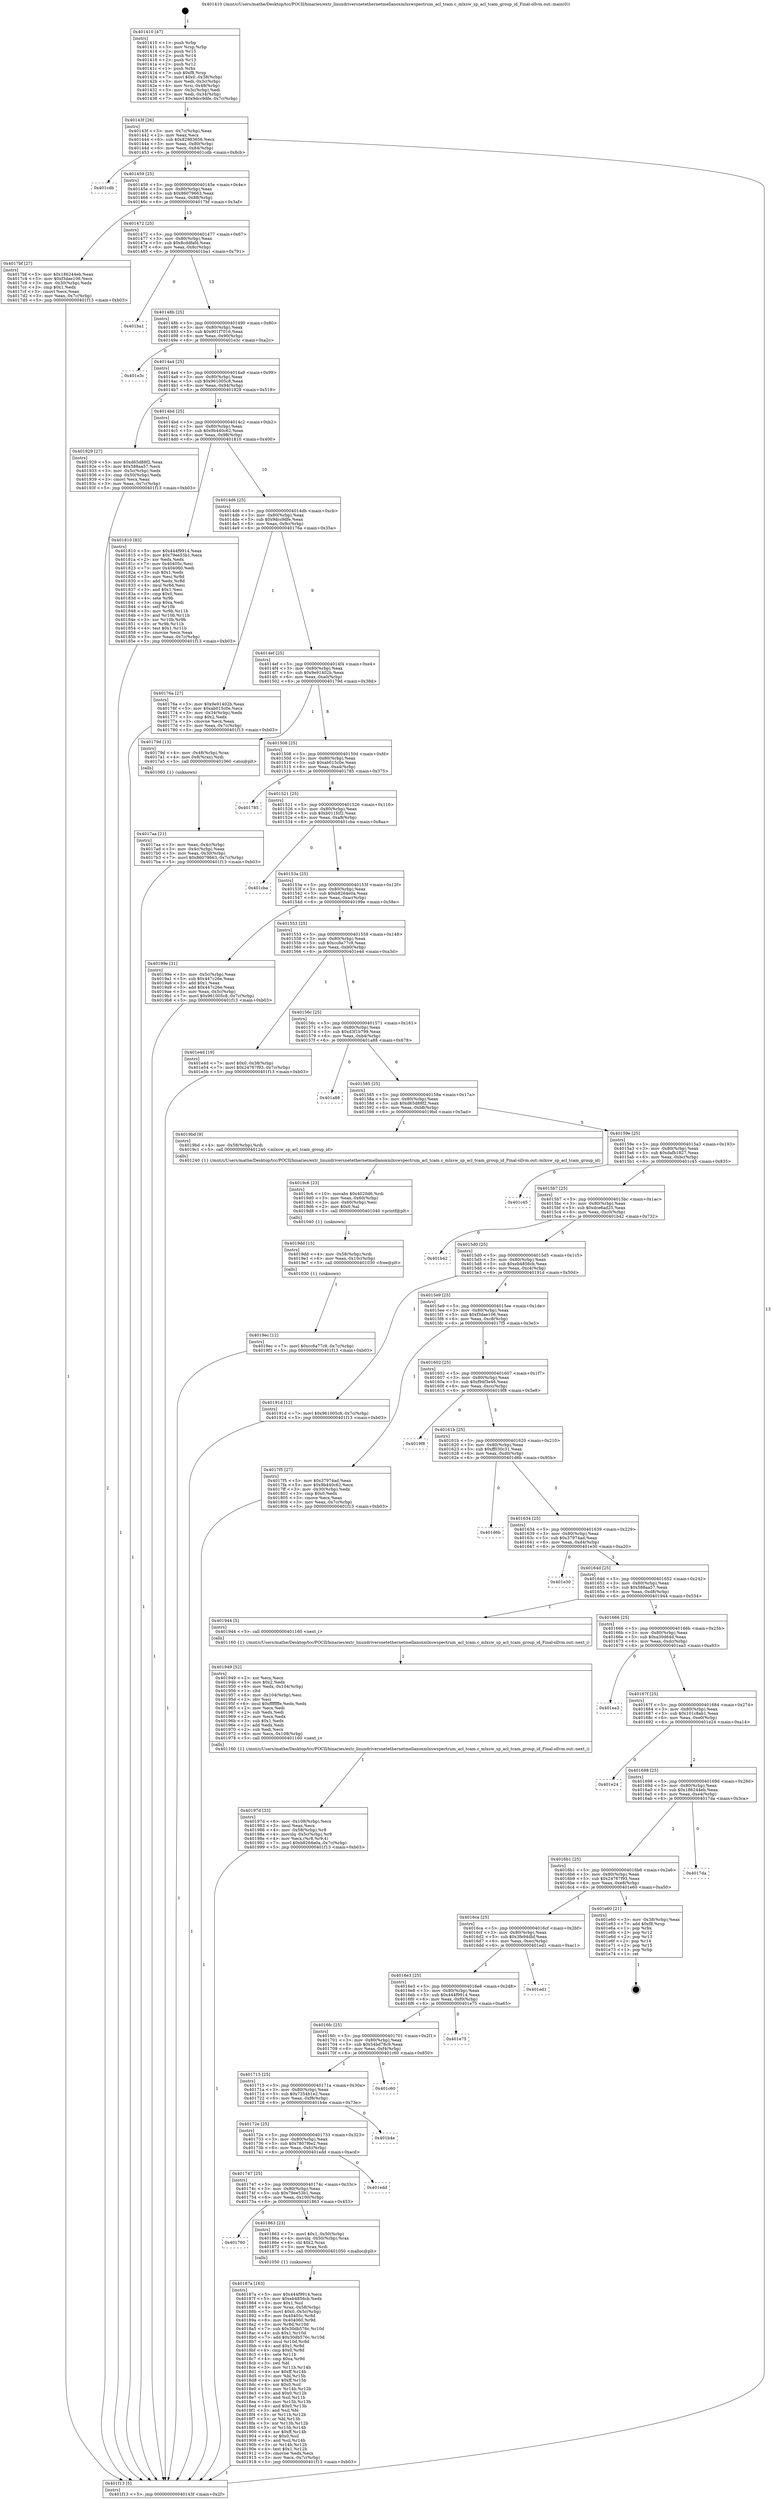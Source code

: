 digraph "0x401410" {
  label = "0x401410 (/mnt/c/Users/mathe/Desktop/tcc/POCII/binaries/extr_linuxdriversnetethernetmellanoxmlxswspectrum_acl_tcam.c_mlxsw_sp_acl_tcam_group_id_Final-ollvm.out::main(0))"
  labelloc = "t"
  node[shape=record]

  Entry [label="",width=0.3,height=0.3,shape=circle,fillcolor=black,style=filled]
  "0x40143f" [label="{
     0x40143f [26]\l
     | [instrs]\l
     &nbsp;&nbsp;0x40143f \<+3\>: mov -0x7c(%rbp),%eax\l
     &nbsp;&nbsp;0x401442 \<+2\>: mov %eax,%ecx\l
     &nbsp;&nbsp;0x401444 \<+6\>: sub $0x82983656,%ecx\l
     &nbsp;&nbsp;0x40144a \<+3\>: mov %eax,-0x80(%rbp)\l
     &nbsp;&nbsp;0x40144d \<+6\>: mov %ecx,-0x84(%rbp)\l
     &nbsp;&nbsp;0x401453 \<+6\>: je 0000000000401cdb \<main+0x8cb\>\l
  }"]
  "0x401cdb" [label="{
     0x401cdb\l
  }", style=dashed]
  "0x401459" [label="{
     0x401459 [25]\l
     | [instrs]\l
     &nbsp;&nbsp;0x401459 \<+5\>: jmp 000000000040145e \<main+0x4e\>\l
     &nbsp;&nbsp;0x40145e \<+3\>: mov -0x80(%rbp),%eax\l
     &nbsp;&nbsp;0x401461 \<+5\>: sub $0x86079663,%eax\l
     &nbsp;&nbsp;0x401466 \<+6\>: mov %eax,-0x88(%rbp)\l
     &nbsp;&nbsp;0x40146c \<+6\>: je 00000000004017bf \<main+0x3af\>\l
  }"]
  Exit [label="",width=0.3,height=0.3,shape=circle,fillcolor=black,style=filled,peripheries=2]
  "0x4017bf" [label="{
     0x4017bf [27]\l
     | [instrs]\l
     &nbsp;&nbsp;0x4017bf \<+5\>: mov $0x186244eb,%eax\l
     &nbsp;&nbsp;0x4017c4 \<+5\>: mov $0xf3dae106,%ecx\l
     &nbsp;&nbsp;0x4017c9 \<+3\>: mov -0x30(%rbp),%edx\l
     &nbsp;&nbsp;0x4017cc \<+3\>: cmp $0x1,%edx\l
     &nbsp;&nbsp;0x4017cf \<+3\>: cmovl %ecx,%eax\l
     &nbsp;&nbsp;0x4017d2 \<+3\>: mov %eax,-0x7c(%rbp)\l
     &nbsp;&nbsp;0x4017d5 \<+5\>: jmp 0000000000401f13 \<main+0xb03\>\l
  }"]
  "0x401472" [label="{
     0x401472 [25]\l
     | [instrs]\l
     &nbsp;&nbsp;0x401472 \<+5\>: jmp 0000000000401477 \<main+0x67\>\l
     &nbsp;&nbsp;0x401477 \<+3\>: mov -0x80(%rbp),%eax\l
     &nbsp;&nbsp;0x40147a \<+5\>: sub $0x8cddfafd,%eax\l
     &nbsp;&nbsp;0x40147f \<+6\>: mov %eax,-0x8c(%rbp)\l
     &nbsp;&nbsp;0x401485 \<+6\>: je 0000000000401ba1 \<main+0x791\>\l
  }"]
  "0x4019ec" [label="{
     0x4019ec [12]\l
     | [instrs]\l
     &nbsp;&nbsp;0x4019ec \<+7\>: movl $0xcc8a77c9,-0x7c(%rbp)\l
     &nbsp;&nbsp;0x4019f3 \<+5\>: jmp 0000000000401f13 \<main+0xb03\>\l
  }"]
  "0x401ba1" [label="{
     0x401ba1\l
  }", style=dashed]
  "0x40148b" [label="{
     0x40148b [25]\l
     | [instrs]\l
     &nbsp;&nbsp;0x40148b \<+5\>: jmp 0000000000401490 \<main+0x80\>\l
     &nbsp;&nbsp;0x401490 \<+3\>: mov -0x80(%rbp),%eax\l
     &nbsp;&nbsp;0x401493 \<+5\>: sub $0x901f7016,%eax\l
     &nbsp;&nbsp;0x401498 \<+6\>: mov %eax,-0x90(%rbp)\l
     &nbsp;&nbsp;0x40149e \<+6\>: je 0000000000401e3c \<main+0xa2c\>\l
  }"]
  "0x4019dd" [label="{
     0x4019dd [15]\l
     | [instrs]\l
     &nbsp;&nbsp;0x4019dd \<+4\>: mov -0x58(%rbp),%rdi\l
     &nbsp;&nbsp;0x4019e1 \<+6\>: mov %eax,-0x10c(%rbp)\l
     &nbsp;&nbsp;0x4019e7 \<+5\>: call 0000000000401030 \<free@plt\>\l
     | [calls]\l
     &nbsp;&nbsp;0x401030 \{1\} (unknown)\l
  }"]
  "0x401e3c" [label="{
     0x401e3c\l
  }", style=dashed]
  "0x4014a4" [label="{
     0x4014a4 [25]\l
     | [instrs]\l
     &nbsp;&nbsp;0x4014a4 \<+5\>: jmp 00000000004014a9 \<main+0x99\>\l
     &nbsp;&nbsp;0x4014a9 \<+3\>: mov -0x80(%rbp),%eax\l
     &nbsp;&nbsp;0x4014ac \<+5\>: sub $0x961005c8,%eax\l
     &nbsp;&nbsp;0x4014b1 \<+6\>: mov %eax,-0x94(%rbp)\l
     &nbsp;&nbsp;0x4014b7 \<+6\>: je 0000000000401929 \<main+0x519\>\l
  }"]
  "0x4019c6" [label="{
     0x4019c6 [23]\l
     | [instrs]\l
     &nbsp;&nbsp;0x4019c6 \<+10\>: movabs $0x4020d6,%rdi\l
     &nbsp;&nbsp;0x4019d0 \<+3\>: mov %eax,-0x60(%rbp)\l
     &nbsp;&nbsp;0x4019d3 \<+3\>: mov -0x60(%rbp),%esi\l
     &nbsp;&nbsp;0x4019d6 \<+2\>: mov $0x0,%al\l
     &nbsp;&nbsp;0x4019d8 \<+5\>: call 0000000000401040 \<printf@plt\>\l
     | [calls]\l
     &nbsp;&nbsp;0x401040 \{1\} (unknown)\l
  }"]
  "0x401929" [label="{
     0x401929 [27]\l
     | [instrs]\l
     &nbsp;&nbsp;0x401929 \<+5\>: mov $0xd65d88f2,%eax\l
     &nbsp;&nbsp;0x40192e \<+5\>: mov $0x588aa57,%ecx\l
     &nbsp;&nbsp;0x401933 \<+3\>: mov -0x5c(%rbp),%edx\l
     &nbsp;&nbsp;0x401936 \<+3\>: cmp -0x50(%rbp),%edx\l
     &nbsp;&nbsp;0x401939 \<+3\>: cmovl %ecx,%eax\l
     &nbsp;&nbsp;0x40193c \<+3\>: mov %eax,-0x7c(%rbp)\l
     &nbsp;&nbsp;0x40193f \<+5\>: jmp 0000000000401f13 \<main+0xb03\>\l
  }"]
  "0x4014bd" [label="{
     0x4014bd [25]\l
     | [instrs]\l
     &nbsp;&nbsp;0x4014bd \<+5\>: jmp 00000000004014c2 \<main+0xb2\>\l
     &nbsp;&nbsp;0x4014c2 \<+3\>: mov -0x80(%rbp),%eax\l
     &nbsp;&nbsp;0x4014c5 \<+5\>: sub $0x9b440c62,%eax\l
     &nbsp;&nbsp;0x4014ca \<+6\>: mov %eax,-0x98(%rbp)\l
     &nbsp;&nbsp;0x4014d0 \<+6\>: je 0000000000401810 \<main+0x400\>\l
  }"]
  "0x40197d" [label="{
     0x40197d [33]\l
     | [instrs]\l
     &nbsp;&nbsp;0x40197d \<+6\>: mov -0x108(%rbp),%ecx\l
     &nbsp;&nbsp;0x401983 \<+3\>: imul %eax,%ecx\l
     &nbsp;&nbsp;0x401986 \<+4\>: mov -0x58(%rbp),%r8\l
     &nbsp;&nbsp;0x40198a \<+4\>: movslq -0x5c(%rbp),%r9\l
     &nbsp;&nbsp;0x40198e \<+4\>: mov %ecx,(%r8,%r9,4)\l
     &nbsp;&nbsp;0x401992 \<+7\>: movl $0xb8264e0a,-0x7c(%rbp)\l
     &nbsp;&nbsp;0x401999 \<+5\>: jmp 0000000000401f13 \<main+0xb03\>\l
  }"]
  "0x401810" [label="{
     0x401810 [83]\l
     | [instrs]\l
     &nbsp;&nbsp;0x401810 \<+5\>: mov $0x444f9914,%eax\l
     &nbsp;&nbsp;0x401815 \<+5\>: mov $0x79ee53b1,%ecx\l
     &nbsp;&nbsp;0x40181a \<+2\>: xor %edx,%edx\l
     &nbsp;&nbsp;0x40181c \<+7\>: mov 0x40405c,%esi\l
     &nbsp;&nbsp;0x401823 \<+7\>: mov 0x404060,%edi\l
     &nbsp;&nbsp;0x40182a \<+3\>: sub $0x1,%edx\l
     &nbsp;&nbsp;0x40182d \<+3\>: mov %esi,%r8d\l
     &nbsp;&nbsp;0x401830 \<+3\>: add %edx,%r8d\l
     &nbsp;&nbsp;0x401833 \<+4\>: imul %r8d,%esi\l
     &nbsp;&nbsp;0x401837 \<+3\>: and $0x1,%esi\l
     &nbsp;&nbsp;0x40183a \<+3\>: cmp $0x0,%esi\l
     &nbsp;&nbsp;0x40183d \<+4\>: sete %r9b\l
     &nbsp;&nbsp;0x401841 \<+3\>: cmp $0xa,%edi\l
     &nbsp;&nbsp;0x401844 \<+4\>: setl %r10b\l
     &nbsp;&nbsp;0x401848 \<+3\>: mov %r9b,%r11b\l
     &nbsp;&nbsp;0x40184b \<+3\>: and %r10b,%r11b\l
     &nbsp;&nbsp;0x40184e \<+3\>: xor %r10b,%r9b\l
     &nbsp;&nbsp;0x401851 \<+3\>: or %r9b,%r11b\l
     &nbsp;&nbsp;0x401854 \<+4\>: test $0x1,%r11b\l
     &nbsp;&nbsp;0x401858 \<+3\>: cmovne %ecx,%eax\l
     &nbsp;&nbsp;0x40185b \<+3\>: mov %eax,-0x7c(%rbp)\l
     &nbsp;&nbsp;0x40185e \<+5\>: jmp 0000000000401f13 \<main+0xb03\>\l
  }"]
  "0x4014d6" [label="{
     0x4014d6 [25]\l
     | [instrs]\l
     &nbsp;&nbsp;0x4014d6 \<+5\>: jmp 00000000004014db \<main+0xcb\>\l
     &nbsp;&nbsp;0x4014db \<+3\>: mov -0x80(%rbp),%eax\l
     &nbsp;&nbsp;0x4014de \<+5\>: sub $0x9dcc9dfe,%eax\l
     &nbsp;&nbsp;0x4014e3 \<+6\>: mov %eax,-0x9c(%rbp)\l
     &nbsp;&nbsp;0x4014e9 \<+6\>: je 000000000040176a \<main+0x35a\>\l
  }"]
  "0x401949" [label="{
     0x401949 [52]\l
     | [instrs]\l
     &nbsp;&nbsp;0x401949 \<+2\>: xor %ecx,%ecx\l
     &nbsp;&nbsp;0x40194b \<+5\>: mov $0x2,%edx\l
     &nbsp;&nbsp;0x401950 \<+6\>: mov %edx,-0x104(%rbp)\l
     &nbsp;&nbsp;0x401956 \<+1\>: cltd\l
     &nbsp;&nbsp;0x401957 \<+6\>: mov -0x104(%rbp),%esi\l
     &nbsp;&nbsp;0x40195d \<+2\>: idiv %esi\l
     &nbsp;&nbsp;0x40195f \<+6\>: imul $0xfffffffe,%edx,%edx\l
     &nbsp;&nbsp;0x401965 \<+2\>: mov %ecx,%edi\l
     &nbsp;&nbsp;0x401967 \<+2\>: sub %edx,%edi\l
     &nbsp;&nbsp;0x401969 \<+2\>: mov %ecx,%edx\l
     &nbsp;&nbsp;0x40196b \<+3\>: sub $0x1,%edx\l
     &nbsp;&nbsp;0x40196e \<+2\>: add %edx,%edi\l
     &nbsp;&nbsp;0x401970 \<+2\>: sub %edi,%ecx\l
     &nbsp;&nbsp;0x401972 \<+6\>: mov %ecx,-0x108(%rbp)\l
     &nbsp;&nbsp;0x401978 \<+5\>: call 0000000000401160 \<next_i\>\l
     | [calls]\l
     &nbsp;&nbsp;0x401160 \{1\} (/mnt/c/Users/mathe/Desktop/tcc/POCII/binaries/extr_linuxdriversnetethernetmellanoxmlxswspectrum_acl_tcam.c_mlxsw_sp_acl_tcam_group_id_Final-ollvm.out::next_i)\l
  }"]
  "0x40176a" [label="{
     0x40176a [27]\l
     | [instrs]\l
     &nbsp;&nbsp;0x40176a \<+5\>: mov $0x9e91402b,%eax\l
     &nbsp;&nbsp;0x40176f \<+5\>: mov $0xab015c0e,%ecx\l
     &nbsp;&nbsp;0x401774 \<+3\>: mov -0x34(%rbp),%edx\l
     &nbsp;&nbsp;0x401777 \<+3\>: cmp $0x2,%edx\l
     &nbsp;&nbsp;0x40177a \<+3\>: cmovne %ecx,%eax\l
     &nbsp;&nbsp;0x40177d \<+3\>: mov %eax,-0x7c(%rbp)\l
     &nbsp;&nbsp;0x401780 \<+5\>: jmp 0000000000401f13 \<main+0xb03\>\l
  }"]
  "0x4014ef" [label="{
     0x4014ef [25]\l
     | [instrs]\l
     &nbsp;&nbsp;0x4014ef \<+5\>: jmp 00000000004014f4 \<main+0xe4\>\l
     &nbsp;&nbsp;0x4014f4 \<+3\>: mov -0x80(%rbp),%eax\l
     &nbsp;&nbsp;0x4014f7 \<+5\>: sub $0x9e91402b,%eax\l
     &nbsp;&nbsp;0x4014fc \<+6\>: mov %eax,-0xa0(%rbp)\l
     &nbsp;&nbsp;0x401502 \<+6\>: je 000000000040179d \<main+0x38d\>\l
  }"]
  "0x401f13" [label="{
     0x401f13 [5]\l
     | [instrs]\l
     &nbsp;&nbsp;0x401f13 \<+5\>: jmp 000000000040143f \<main+0x2f\>\l
  }"]
  "0x401410" [label="{
     0x401410 [47]\l
     | [instrs]\l
     &nbsp;&nbsp;0x401410 \<+1\>: push %rbp\l
     &nbsp;&nbsp;0x401411 \<+3\>: mov %rsp,%rbp\l
     &nbsp;&nbsp;0x401414 \<+2\>: push %r15\l
     &nbsp;&nbsp;0x401416 \<+2\>: push %r14\l
     &nbsp;&nbsp;0x401418 \<+2\>: push %r13\l
     &nbsp;&nbsp;0x40141a \<+2\>: push %r12\l
     &nbsp;&nbsp;0x40141c \<+1\>: push %rbx\l
     &nbsp;&nbsp;0x40141d \<+7\>: sub $0xf8,%rsp\l
     &nbsp;&nbsp;0x401424 \<+7\>: movl $0x0,-0x38(%rbp)\l
     &nbsp;&nbsp;0x40142b \<+3\>: mov %edi,-0x3c(%rbp)\l
     &nbsp;&nbsp;0x40142e \<+4\>: mov %rsi,-0x48(%rbp)\l
     &nbsp;&nbsp;0x401432 \<+3\>: mov -0x3c(%rbp),%edi\l
     &nbsp;&nbsp;0x401435 \<+3\>: mov %edi,-0x34(%rbp)\l
     &nbsp;&nbsp;0x401438 \<+7\>: movl $0x9dcc9dfe,-0x7c(%rbp)\l
  }"]
  "0x40187a" [label="{
     0x40187a [163]\l
     | [instrs]\l
     &nbsp;&nbsp;0x40187a \<+5\>: mov $0x444f9914,%ecx\l
     &nbsp;&nbsp;0x40187f \<+5\>: mov $0xeb4856cb,%edx\l
     &nbsp;&nbsp;0x401884 \<+3\>: mov $0x1,%sil\l
     &nbsp;&nbsp;0x401887 \<+4\>: mov %rax,-0x58(%rbp)\l
     &nbsp;&nbsp;0x40188b \<+7\>: movl $0x0,-0x5c(%rbp)\l
     &nbsp;&nbsp;0x401892 \<+8\>: mov 0x40405c,%r8d\l
     &nbsp;&nbsp;0x40189a \<+8\>: mov 0x404060,%r9d\l
     &nbsp;&nbsp;0x4018a2 \<+3\>: mov %r8d,%r10d\l
     &nbsp;&nbsp;0x4018a5 \<+7\>: sub $0x30db576c,%r10d\l
     &nbsp;&nbsp;0x4018ac \<+4\>: sub $0x1,%r10d\l
     &nbsp;&nbsp;0x4018b0 \<+7\>: add $0x30db576c,%r10d\l
     &nbsp;&nbsp;0x4018b7 \<+4\>: imul %r10d,%r8d\l
     &nbsp;&nbsp;0x4018bb \<+4\>: and $0x1,%r8d\l
     &nbsp;&nbsp;0x4018bf \<+4\>: cmp $0x0,%r8d\l
     &nbsp;&nbsp;0x4018c3 \<+4\>: sete %r11b\l
     &nbsp;&nbsp;0x4018c7 \<+4\>: cmp $0xa,%r9d\l
     &nbsp;&nbsp;0x4018cb \<+3\>: setl %bl\l
     &nbsp;&nbsp;0x4018ce \<+3\>: mov %r11b,%r14b\l
     &nbsp;&nbsp;0x4018d1 \<+4\>: xor $0xff,%r14b\l
     &nbsp;&nbsp;0x4018d5 \<+3\>: mov %bl,%r15b\l
     &nbsp;&nbsp;0x4018d8 \<+4\>: xor $0xff,%r15b\l
     &nbsp;&nbsp;0x4018dc \<+4\>: xor $0x0,%sil\l
     &nbsp;&nbsp;0x4018e0 \<+3\>: mov %r14b,%r12b\l
     &nbsp;&nbsp;0x4018e3 \<+4\>: and $0x0,%r12b\l
     &nbsp;&nbsp;0x4018e7 \<+3\>: and %sil,%r11b\l
     &nbsp;&nbsp;0x4018ea \<+3\>: mov %r15b,%r13b\l
     &nbsp;&nbsp;0x4018ed \<+4\>: and $0x0,%r13b\l
     &nbsp;&nbsp;0x4018f1 \<+3\>: and %sil,%bl\l
     &nbsp;&nbsp;0x4018f4 \<+3\>: or %r11b,%r12b\l
     &nbsp;&nbsp;0x4018f7 \<+3\>: or %bl,%r13b\l
     &nbsp;&nbsp;0x4018fa \<+3\>: xor %r13b,%r12b\l
     &nbsp;&nbsp;0x4018fd \<+3\>: or %r15b,%r14b\l
     &nbsp;&nbsp;0x401900 \<+4\>: xor $0xff,%r14b\l
     &nbsp;&nbsp;0x401904 \<+4\>: or $0x0,%sil\l
     &nbsp;&nbsp;0x401908 \<+3\>: and %sil,%r14b\l
     &nbsp;&nbsp;0x40190b \<+3\>: or %r14b,%r12b\l
     &nbsp;&nbsp;0x40190e \<+4\>: test $0x1,%r12b\l
     &nbsp;&nbsp;0x401912 \<+3\>: cmovne %edx,%ecx\l
     &nbsp;&nbsp;0x401915 \<+3\>: mov %ecx,-0x7c(%rbp)\l
     &nbsp;&nbsp;0x401918 \<+5\>: jmp 0000000000401f13 \<main+0xb03\>\l
  }"]
  "0x40179d" [label="{
     0x40179d [13]\l
     | [instrs]\l
     &nbsp;&nbsp;0x40179d \<+4\>: mov -0x48(%rbp),%rax\l
     &nbsp;&nbsp;0x4017a1 \<+4\>: mov 0x8(%rax),%rdi\l
     &nbsp;&nbsp;0x4017a5 \<+5\>: call 0000000000401060 \<atoi@plt\>\l
     | [calls]\l
     &nbsp;&nbsp;0x401060 \{1\} (unknown)\l
  }"]
  "0x401508" [label="{
     0x401508 [25]\l
     | [instrs]\l
     &nbsp;&nbsp;0x401508 \<+5\>: jmp 000000000040150d \<main+0xfd\>\l
     &nbsp;&nbsp;0x40150d \<+3\>: mov -0x80(%rbp),%eax\l
     &nbsp;&nbsp;0x401510 \<+5\>: sub $0xab015c0e,%eax\l
     &nbsp;&nbsp;0x401515 \<+6\>: mov %eax,-0xa4(%rbp)\l
     &nbsp;&nbsp;0x40151b \<+6\>: je 0000000000401785 \<main+0x375\>\l
  }"]
  "0x4017aa" [label="{
     0x4017aa [21]\l
     | [instrs]\l
     &nbsp;&nbsp;0x4017aa \<+3\>: mov %eax,-0x4c(%rbp)\l
     &nbsp;&nbsp;0x4017ad \<+3\>: mov -0x4c(%rbp),%eax\l
     &nbsp;&nbsp;0x4017b0 \<+3\>: mov %eax,-0x30(%rbp)\l
     &nbsp;&nbsp;0x4017b3 \<+7\>: movl $0x86079663,-0x7c(%rbp)\l
     &nbsp;&nbsp;0x4017ba \<+5\>: jmp 0000000000401f13 \<main+0xb03\>\l
  }"]
  "0x401760" [label="{
     0x401760\l
  }", style=dashed]
  "0x401785" [label="{
     0x401785\l
  }", style=dashed]
  "0x401521" [label="{
     0x401521 [25]\l
     | [instrs]\l
     &nbsp;&nbsp;0x401521 \<+5\>: jmp 0000000000401526 \<main+0x116\>\l
     &nbsp;&nbsp;0x401526 \<+3\>: mov -0x80(%rbp),%eax\l
     &nbsp;&nbsp;0x401529 \<+5\>: sub $0xb011fcf2,%eax\l
     &nbsp;&nbsp;0x40152e \<+6\>: mov %eax,-0xa8(%rbp)\l
     &nbsp;&nbsp;0x401534 \<+6\>: je 0000000000401cba \<main+0x8aa\>\l
  }"]
  "0x401863" [label="{
     0x401863 [23]\l
     | [instrs]\l
     &nbsp;&nbsp;0x401863 \<+7\>: movl $0x1,-0x50(%rbp)\l
     &nbsp;&nbsp;0x40186a \<+4\>: movslq -0x50(%rbp),%rax\l
     &nbsp;&nbsp;0x40186e \<+4\>: shl $0x2,%rax\l
     &nbsp;&nbsp;0x401872 \<+3\>: mov %rax,%rdi\l
     &nbsp;&nbsp;0x401875 \<+5\>: call 0000000000401050 \<malloc@plt\>\l
     | [calls]\l
     &nbsp;&nbsp;0x401050 \{1\} (unknown)\l
  }"]
  "0x401cba" [label="{
     0x401cba\l
  }", style=dashed]
  "0x40153a" [label="{
     0x40153a [25]\l
     | [instrs]\l
     &nbsp;&nbsp;0x40153a \<+5\>: jmp 000000000040153f \<main+0x12f\>\l
     &nbsp;&nbsp;0x40153f \<+3\>: mov -0x80(%rbp),%eax\l
     &nbsp;&nbsp;0x401542 \<+5\>: sub $0xb8264e0a,%eax\l
     &nbsp;&nbsp;0x401547 \<+6\>: mov %eax,-0xac(%rbp)\l
     &nbsp;&nbsp;0x40154d \<+6\>: je 000000000040199e \<main+0x58e\>\l
  }"]
  "0x401747" [label="{
     0x401747 [25]\l
     | [instrs]\l
     &nbsp;&nbsp;0x401747 \<+5\>: jmp 000000000040174c \<main+0x33c\>\l
     &nbsp;&nbsp;0x40174c \<+3\>: mov -0x80(%rbp),%eax\l
     &nbsp;&nbsp;0x40174f \<+5\>: sub $0x79ee53b1,%eax\l
     &nbsp;&nbsp;0x401754 \<+6\>: mov %eax,-0x100(%rbp)\l
     &nbsp;&nbsp;0x40175a \<+6\>: je 0000000000401863 \<main+0x453\>\l
  }"]
  "0x40199e" [label="{
     0x40199e [31]\l
     | [instrs]\l
     &nbsp;&nbsp;0x40199e \<+3\>: mov -0x5c(%rbp),%eax\l
     &nbsp;&nbsp;0x4019a1 \<+5\>: sub $0x447c26e,%eax\l
     &nbsp;&nbsp;0x4019a6 \<+3\>: add $0x1,%eax\l
     &nbsp;&nbsp;0x4019a9 \<+5\>: add $0x447c26e,%eax\l
     &nbsp;&nbsp;0x4019ae \<+3\>: mov %eax,-0x5c(%rbp)\l
     &nbsp;&nbsp;0x4019b1 \<+7\>: movl $0x961005c8,-0x7c(%rbp)\l
     &nbsp;&nbsp;0x4019b8 \<+5\>: jmp 0000000000401f13 \<main+0xb03\>\l
  }"]
  "0x401553" [label="{
     0x401553 [25]\l
     | [instrs]\l
     &nbsp;&nbsp;0x401553 \<+5\>: jmp 0000000000401558 \<main+0x148\>\l
     &nbsp;&nbsp;0x401558 \<+3\>: mov -0x80(%rbp),%eax\l
     &nbsp;&nbsp;0x40155b \<+5\>: sub $0xcc8a77c9,%eax\l
     &nbsp;&nbsp;0x401560 \<+6\>: mov %eax,-0xb0(%rbp)\l
     &nbsp;&nbsp;0x401566 \<+6\>: je 0000000000401e4d \<main+0xa3d\>\l
  }"]
  "0x401edd" [label="{
     0x401edd\l
  }", style=dashed]
  "0x401e4d" [label="{
     0x401e4d [19]\l
     | [instrs]\l
     &nbsp;&nbsp;0x401e4d \<+7\>: movl $0x0,-0x38(%rbp)\l
     &nbsp;&nbsp;0x401e54 \<+7\>: movl $0x24767f93,-0x7c(%rbp)\l
     &nbsp;&nbsp;0x401e5b \<+5\>: jmp 0000000000401f13 \<main+0xb03\>\l
  }"]
  "0x40156c" [label="{
     0x40156c [25]\l
     | [instrs]\l
     &nbsp;&nbsp;0x40156c \<+5\>: jmp 0000000000401571 \<main+0x161\>\l
     &nbsp;&nbsp;0x401571 \<+3\>: mov -0x80(%rbp),%eax\l
     &nbsp;&nbsp;0x401574 \<+5\>: sub $0xd3f1b799,%eax\l
     &nbsp;&nbsp;0x401579 \<+6\>: mov %eax,-0xb4(%rbp)\l
     &nbsp;&nbsp;0x40157f \<+6\>: je 0000000000401a88 \<main+0x678\>\l
  }"]
  "0x40172e" [label="{
     0x40172e [25]\l
     | [instrs]\l
     &nbsp;&nbsp;0x40172e \<+5\>: jmp 0000000000401733 \<main+0x323\>\l
     &nbsp;&nbsp;0x401733 \<+3\>: mov -0x80(%rbp),%eax\l
     &nbsp;&nbsp;0x401736 \<+5\>: sub $0x7807f6e2,%eax\l
     &nbsp;&nbsp;0x40173b \<+6\>: mov %eax,-0xfc(%rbp)\l
     &nbsp;&nbsp;0x401741 \<+6\>: je 0000000000401edd \<main+0xacd\>\l
  }"]
  "0x401a88" [label="{
     0x401a88\l
  }", style=dashed]
  "0x401585" [label="{
     0x401585 [25]\l
     | [instrs]\l
     &nbsp;&nbsp;0x401585 \<+5\>: jmp 000000000040158a \<main+0x17a\>\l
     &nbsp;&nbsp;0x40158a \<+3\>: mov -0x80(%rbp),%eax\l
     &nbsp;&nbsp;0x40158d \<+5\>: sub $0xd65d88f2,%eax\l
     &nbsp;&nbsp;0x401592 \<+6\>: mov %eax,-0xb8(%rbp)\l
     &nbsp;&nbsp;0x401598 \<+6\>: je 00000000004019bd \<main+0x5ad\>\l
  }"]
  "0x401b4e" [label="{
     0x401b4e\l
  }", style=dashed]
  "0x4019bd" [label="{
     0x4019bd [9]\l
     | [instrs]\l
     &nbsp;&nbsp;0x4019bd \<+4\>: mov -0x58(%rbp),%rdi\l
     &nbsp;&nbsp;0x4019c1 \<+5\>: call 0000000000401240 \<mlxsw_sp_acl_tcam_group_id\>\l
     | [calls]\l
     &nbsp;&nbsp;0x401240 \{1\} (/mnt/c/Users/mathe/Desktop/tcc/POCII/binaries/extr_linuxdriversnetethernetmellanoxmlxswspectrum_acl_tcam.c_mlxsw_sp_acl_tcam_group_id_Final-ollvm.out::mlxsw_sp_acl_tcam_group_id)\l
  }"]
  "0x40159e" [label="{
     0x40159e [25]\l
     | [instrs]\l
     &nbsp;&nbsp;0x40159e \<+5\>: jmp 00000000004015a3 \<main+0x193\>\l
     &nbsp;&nbsp;0x4015a3 \<+3\>: mov -0x80(%rbp),%eax\l
     &nbsp;&nbsp;0x4015a6 \<+5\>: sub $0xdafb1827,%eax\l
     &nbsp;&nbsp;0x4015ab \<+6\>: mov %eax,-0xbc(%rbp)\l
     &nbsp;&nbsp;0x4015b1 \<+6\>: je 0000000000401c45 \<main+0x835\>\l
  }"]
  "0x401715" [label="{
     0x401715 [25]\l
     | [instrs]\l
     &nbsp;&nbsp;0x401715 \<+5\>: jmp 000000000040171a \<main+0x30a\>\l
     &nbsp;&nbsp;0x40171a \<+3\>: mov -0x80(%rbp),%eax\l
     &nbsp;&nbsp;0x40171d \<+5\>: sub $0x7354b1e2,%eax\l
     &nbsp;&nbsp;0x401722 \<+6\>: mov %eax,-0xf8(%rbp)\l
     &nbsp;&nbsp;0x401728 \<+6\>: je 0000000000401b4e \<main+0x73e\>\l
  }"]
  "0x401c45" [label="{
     0x401c45\l
  }", style=dashed]
  "0x4015b7" [label="{
     0x4015b7 [25]\l
     | [instrs]\l
     &nbsp;&nbsp;0x4015b7 \<+5\>: jmp 00000000004015bc \<main+0x1ac\>\l
     &nbsp;&nbsp;0x4015bc \<+3\>: mov -0x80(%rbp),%eax\l
     &nbsp;&nbsp;0x4015bf \<+5\>: sub $0xdce6ad25,%eax\l
     &nbsp;&nbsp;0x4015c4 \<+6\>: mov %eax,-0xc0(%rbp)\l
     &nbsp;&nbsp;0x4015ca \<+6\>: je 0000000000401b42 \<main+0x732\>\l
  }"]
  "0x401c60" [label="{
     0x401c60\l
  }", style=dashed]
  "0x401b42" [label="{
     0x401b42\l
  }", style=dashed]
  "0x4015d0" [label="{
     0x4015d0 [25]\l
     | [instrs]\l
     &nbsp;&nbsp;0x4015d0 \<+5\>: jmp 00000000004015d5 \<main+0x1c5\>\l
     &nbsp;&nbsp;0x4015d5 \<+3\>: mov -0x80(%rbp),%eax\l
     &nbsp;&nbsp;0x4015d8 \<+5\>: sub $0xeb4856cb,%eax\l
     &nbsp;&nbsp;0x4015dd \<+6\>: mov %eax,-0xc4(%rbp)\l
     &nbsp;&nbsp;0x4015e3 \<+6\>: je 000000000040191d \<main+0x50d\>\l
  }"]
  "0x4016fc" [label="{
     0x4016fc [25]\l
     | [instrs]\l
     &nbsp;&nbsp;0x4016fc \<+5\>: jmp 0000000000401701 \<main+0x2f1\>\l
     &nbsp;&nbsp;0x401701 \<+3\>: mov -0x80(%rbp),%eax\l
     &nbsp;&nbsp;0x401704 \<+5\>: sub $0x54bd78c9,%eax\l
     &nbsp;&nbsp;0x401709 \<+6\>: mov %eax,-0xf4(%rbp)\l
     &nbsp;&nbsp;0x40170f \<+6\>: je 0000000000401c60 \<main+0x850\>\l
  }"]
  "0x40191d" [label="{
     0x40191d [12]\l
     | [instrs]\l
     &nbsp;&nbsp;0x40191d \<+7\>: movl $0x961005c8,-0x7c(%rbp)\l
     &nbsp;&nbsp;0x401924 \<+5\>: jmp 0000000000401f13 \<main+0xb03\>\l
  }"]
  "0x4015e9" [label="{
     0x4015e9 [25]\l
     | [instrs]\l
     &nbsp;&nbsp;0x4015e9 \<+5\>: jmp 00000000004015ee \<main+0x1de\>\l
     &nbsp;&nbsp;0x4015ee \<+3\>: mov -0x80(%rbp),%eax\l
     &nbsp;&nbsp;0x4015f1 \<+5\>: sub $0xf3dae106,%eax\l
     &nbsp;&nbsp;0x4015f6 \<+6\>: mov %eax,-0xc8(%rbp)\l
     &nbsp;&nbsp;0x4015fc \<+6\>: je 00000000004017f5 \<main+0x3e5\>\l
  }"]
  "0x401e75" [label="{
     0x401e75\l
  }", style=dashed]
  "0x4017f5" [label="{
     0x4017f5 [27]\l
     | [instrs]\l
     &nbsp;&nbsp;0x4017f5 \<+5\>: mov $0x37974ad,%eax\l
     &nbsp;&nbsp;0x4017fa \<+5\>: mov $0x9b440c62,%ecx\l
     &nbsp;&nbsp;0x4017ff \<+3\>: mov -0x30(%rbp),%edx\l
     &nbsp;&nbsp;0x401802 \<+3\>: cmp $0x0,%edx\l
     &nbsp;&nbsp;0x401805 \<+3\>: cmove %ecx,%eax\l
     &nbsp;&nbsp;0x401808 \<+3\>: mov %eax,-0x7c(%rbp)\l
     &nbsp;&nbsp;0x40180b \<+5\>: jmp 0000000000401f13 \<main+0xb03\>\l
  }"]
  "0x401602" [label="{
     0x401602 [25]\l
     | [instrs]\l
     &nbsp;&nbsp;0x401602 \<+5\>: jmp 0000000000401607 \<main+0x1f7\>\l
     &nbsp;&nbsp;0x401607 \<+3\>: mov -0x80(%rbp),%eax\l
     &nbsp;&nbsp;0x40160a \<+5\>: sub $0xf94f3e46,%eax\l
     &nbsp;&nbsp;0x40160f \<+6\>: mov %eax,-0xcc(%rbp)\l
     &nbsp;&nbsp;0x401615 \<+6\>: je 00000000004019f8 \<main+0x5e8\>\l
  }"]
  "0x4016e3" [label="{
     0x4016e3 [25]\l
     | [instrs]\l
     &nbsp;&nbsp;0x4016e3 \<+5\>: jmp 00000000004016e8 \<main+0x2d8\>\l
     &nbsp;&nbsp;0x4016e8 \<+3\>: mov -0x80(%rbp),%eax\l
     &nbsp;&nbsp;0x4016eb \<+5\>: sub $0x444f9914,%eax\l
     &nbsp;&nbsp;0x4016f0 \<+6\>: mov %eax,-0xf0(%rbp)\l
     &nbsp;&nbsp;0x4016f6 \<+6\>: je 0000000000401e75 \<main+0xa65\>\l
  }"]
  "0x4019f8" [label="{
     0x4019f8\l
  }", style=dashed]
  "0x40161b" [label="{
     0x40161b [25]\l
     | [instrs]\l
     &nbsp;&nbsp;0x40161b \<+5\>: jmp 0000000000401620 \<main+0x210\>\l
     &nbsp;&nbsp;0x401620 \<+3\>: mov -0x80(%rbp),%eax\l
     &nbsp;&nbsp;0x401623 \<+5\>: sub $0xff030c31,%eax\l
     &nbsp;&nbsp;0x401628 \<+6\>: mov %eax,-0xd0(%rbp)\l
     &nbsp;&nbsp;0x40162e \<+6\>: je 0000000000401d6b \<main+0x95b\>\l
  }"]
  "0x401ed1" [label="{
     0x401ed1\l
  }", style=dashed]
  "0x401d6b" [label="{
     0x401d6b\l
  }", style=dashed]
  "0x401634" [label="{
     0x401634 [25]\l
     | [instrs]\l
     &nbsp;&nbsp;0x401634 \<+5\>: jmp 0000000000401639 \<main+0x229\>\l
     &nbsp;&nbsp;0x401639 \<+3\>: mov -0x80(%rbp),%eax\l
     &nbsp;&nbsp;0x40163c \<+5\>: sub $0x37974ad,%eax\l
     &nbsp;&nbsp;0x401641 \<+6\>: mov %eax,-0xd4(%rbp)\l
     &nbsp;&nbsp;0x401647 \<+6\>: je 0000000000401e30 \<main+0xa20\>\l
  }"]
  "0x4016ca" [label="{
     0x4016ca [25]\l
     | [instrs]\l
     &nbsp;&nbsp;0x4016ca \<+5\>: jmp 00000000004016cf \<main+0x2bf\>\l
     &nbsp;&nbsp;0x4016cf \<+3\>: mov -0x80(%rbp),%eax\l
     &nbsp;&nbsp;0x4016d2 \<+5\>: sub $0x3fe94dbf,%eax\l
     &nbsp;&nbsp;0x4016d7 \<+6\>: mov %eax,-0xec(%rbp)\l
     &nbsp;&nbsp;0x4016dd \<+6\>: je 0000000000401ed1 \<main+0xac1\>\l
  }"]
  "0x401e30" [label="{
     0x401e30\l
  }", style=dashed]
  "0x40164d" [label="{
     0x40164d [25]\l
     | [instrs]\l
     &nbsp;&nbsp;0x40164d \<+5\>: jmp 0000000000401652 \<main+0x242\>\l
     &nbsp;&nbsp;0x401652 \<+3\>: mov -0x80(%rbp),%eax\l
     &nbsp;&nbsp;0x401655 \<+5\>: sub $0x588aa57,%eax\l
     &nbsp;&nbsp;0x40165a \<+6\>: mov %eax,-0xd8(%rbp)\l
     &nbsp;&nbsp;0x401660 \<+6\>: je 0000000000401944 \<main+0x534\>\l
  }"]
  "0x401e60" [label="{
     0x401e60 [21]\l
     | [instrs]\l
     &nbsp;&nbsp;0x401e60 \<+3\>: mov -0x38(%rbp),%eax\l
     &nbsp;&nbsp;0x401e63 \<+7\>: add $0xf8,%rsp\l
     &nbsp;&nbsp;0x401e6a \<+1\>: pop %rbx\l
     &nbsp;&nbsp;0x401e6b \<+2\>: pop %r12\l
     &nbsp;&nbsp;0x401e6d \<+2\>: pop %r13\l
     &nbsp;&nbsp;0x401e6f \<+2\>: pop %r14\l
     &nbsp;&nbsp;0x401e71 \<+2\>: pop %r15\l
     &nbsp;&nbsp;0x401e73 \<+1\>: pop %rbp\l
     &nbsp;&nbsp;0x401e74 \<+1\>: ret\l
  }"]
  "0x401944" [label="{
     0x401944 [5]\l
     | [instrs]\l
     &nbsp;&nbsp;0x401944 \<+5\>: call 0000000000401160 \<next_i\>\l
     | [calls]\l
     &nbsp;&nbsp;0x401160 \{1\} (/mnt/c/Users/mathe/Desktop/tcc/POCII/binaries/extr_linuxdriversnetethernetmellanoxmlxswspectrum_acl_tcam.c_mlxsw_sp_acl_tcam_group_id_Final-ollvm.out::next_i)\l
  }"]
  "0x401666" [label="{
     0x401666 [25]\l
     | [instrs]\l
     &nbsp;&nbsp;0x401666 \<+5\>: jmp 000000000040166b \<main+0x25b\>\l
     &nbsp;&nbsp;0x40166b \<+3\>: mov -0x80(%rbp),%eax\l
     &nbsp;&nbsp;0x40166e \<+5\>: sub $0xa30d64d,%eax\l
     &nbsp;&nbsp;0x401673 \<+6\>: mov %eax,-0xdc(%rbp)\l
     &nbsp;&nbsp;0x401679 \<+6\>: je 0000000000401ea3 \<main+0xa93\>\l
  }"]
  "0x4016b1" [label="{
     0x4016b1 [25]\l
     | [instrs]\l
     &nbsp;&nbsp;0x4016b1 \<+5\>: jmp 00000000004016b6 \<main+0x2a6\>\l
     &nbsp;&nbsp;0x4016b6 \<+3\>: mov -0x80(%rbp),%eax\l
     &nbsp;&nbsp;0x4016b9 \<+5\>: sub $0x24767f93,%eax\l
     &nbsp;&nbsp;0x4016be \<+6\>: mov %eax,-0xe8(%rbp)\l
     &nbsp;&nbsp;0x4016c4 \<+6\>: je 0000000000401e60 \<main+0xa50\>\l
  }"]
  "0x401ea3" [label="{
     0x401ea3\l
  }", style=dashed]
  "0x40167f" [label="{
     0x40167f [25]\l
     | [instrs]\l
     &nbsp;&nbsp;0x40167f \<+5\>: jmp 0000000000401684 \<main+0x274\>\l
     &nbsp;&nbsp;0x401684 \<+3\>: mov -0x80(%rbp),%eax\l
     &nbsp;&nbsp;0x401687 \<+5\>: sub $0x101c8ab1,%eax\l
     &nbsp;&nbsp;0x40168c \<+6\>: mov %eax,-0xe0(%rbp)\l
     &nbsp;&nbsp;0x401692 \<+6\>: je 0000000000401e24 \<main+0xa14\>\l
  }"]
  "0x4017da" [label="{
     0x4017da\l
  }", style=dashed]
  "0x401e24" [label="{
     0x401e24\l
  }", style=dashed]
  "0x401698" [label="{
     0x401698 [25]\l
     | [instrs]\l
     &nbsp;&nbsp;0x401698 \<+5\>: jmp 000000000040169d \<main+0x28d\>\l
     &nbsp;&nbsp;0x40169d \<+3\>: mov -0x80(%rbp),%eax\l
     &nbsp;&nbsp;0x4016a0 \<+5\>: sub $0x186244eb,%eax\l
     &nbsp;&nbsp;0x4016a5 \<+6\>: mov %eax,-0xe4(%rbp)\l
     &nbsp;&nbsp;0x4016ab \<+6\>: je 00000000004017da \<main+0x3ca\>\l
  }"]
  Entry -> "0x401410" [label=" 1"]
  "0x40143f" -> "0x401cdb" [label=" 0"]
  "0x40143f" -> "0x401459" [label=" 14"]
  "0x401e60" -> Exit [label=" 1"]
  "0x401459" -> "0x4017bf" [label=" 1"]
  "0x401459" -> "0x401472" [label=" 13"]
  "0x401e4d" -> "0x401f13" [label=" 1"]
  "0x401472" -> "0x401ba1" [label=" 0"]
  "0x401472" -> "0x40148b" [label=" 13"]
  "0x4019ec" -> "0x401f13" [label=" 1"]
  "0x40148b" -> "0x401e3c" [label=" 0"]
  "0x40148b" -> "0x4014a4" [label=" 13"]
  "0x4019dd" -> "0x4019ec" [label=" 1"]
  "0x4014a4" -> "0x401929" [label=" 2"]
  "0x4014a4" -> "0x4014bd" [label=" 11"]
  "0x4019c6" -> "0x4019dd" [label=" 1"]
  "0x4014bd" -> "0x401810" [label=" 1"]
  "0x4014bd" -> "0x4014d6" [label=" 10"]
  "0x4019bd" -> "0x4019c6" [label=" 1"]
  "0x4014d6" -> "0x40176a" [label=" 1"]
  "0x4014d6" -> "0x4014ef" [label=" 9"]
  "0x40176a" -> "0x401f13" [label=" 1"]
  "0x401410" -> "0x40143f" [label=" 1"]
  "0x401f13" -> "0x40143f" [label=" 13"]
  "0x40199e" -> "0x401f13" [label=" 1"]
  "0x4014ef" -> "0x40179d" [label=" 1"]
  "0x4014ef" -> "0x401508" [label=" 8"]
  "0x40179d" -> "0x4017aa" [label=" 1"]
  "0x4017aa" -> "0x401f13" [label=" 1"]
  "0x4017bf" -> "0x401f13" [label=" 1"]
  "0x40197d" -> "0x401f13" [label=" 1"]
  "0x401508" -> "0x401785" [label=" 0"]
  "0x401508" -> "0x401521" [label=" 8"]
  "0x401949" -> "0x40197d" [label=" 1"]
  "0x401521" -> "0x401cba" [label=" 0"]
  "0x401521" -> "0x40153a" [label=" 8"]
  "0x401944" -> "0x401949" [label=" 1"]
  "0x40153a" -> "0x40199e" [label=" 1"]
  "0x40153a" -> "0x401553" [label=" 7"]
  "0x40191d" -> "0x401f13" [label=" 1"]
  "0x401553" -> "0x401e4d" [label=" 1"]
  "0x401553" -> "0x40156c" [label=" 6"]
  "0x40187a" -> "0x401f13" [label=" 1"]
  "0x40156c" -> "0x401a88" [label=" 0"]
  "0x40156c" -> "0x401585" [label=" 6"]
  "0x401747" -> "0x401760" [label=" 0"]
  "0x401585" -> "0x4019bd" [label=" 1"]
  "0x401585" -> "0x40159e" [label=" 5"]
  "0x401747" -> "0x401863" [label=" 1"]
  "0x40159e" -> "0x401c45" [label=" 0"]
  "0x40159e" -> "0x4015b7" [label=" 5"]
  "0x40172e" -> "0x401747" [label=" 1"]
  "0x4015b7" -> "0x401b42" [label=" 0"]
  "0x4015b7" -> "0x4015d0" [label=" 5"]
  "0x40172e" -> "0x401edd" [label=" 0"]
  "0x4015d0" -> "0x40191d" [label=" 1"]
  "0x4015d0" -> "0x4015e9" [label=" 4"]
  "0x401715" -> "0x40172e" [label=" 1"]
  "0x4015e9" -> "0x4017f5" [label=" 1"]
  "0x4015e9" -> "0x401602" [label=" 3"]
  "0x4017f5" -> "0x401f13" [label=" 1"]
  "0x401810" -> "0x401f13" [label=" 1"]
  "0x401715" -> "0x401b4e" [label=" 0"]
  "0x401602" -> "0x4019f8" [label=" 0"]
  "0x401602" -> "0x40161b" [label=" 3"]
  "0x4016fc" -> "0x401715" [label=" 1"]
  "0x40161b" -> "0x401d6b" [label=" 0"]
  "0x40161b" -> "0x401634" [label=" 3"]
  "0x4016fc" -> "0x401c60" [label=" 0"]
  "0x401634" -> "0x401e30" [label=" 0"]
  "0x401634" -> "0x40164d" [label=" 3"]
  "0x4016e3" -> "0x4016fc" [label=" 1"]
  "0x40164d" -> "0x401944" [label=" 1"]
  "0x40164d" -> "0x401666" [label=" 2"]
  "0x4016e3" -> "0x401e75" [label=" 0"]
  "0x401666" -> "0x401ea3" [label=" 0"]
  "0x401666" -> "0x40167f" [label=" 2"]
  "0x4016ca" -> "0x4016e3" [label=" 1"]
  "0x40167f" -> "0x401e24" [label=" 0"]
  "0x40167f" -> "0x401698" [label=" 2"]
  "0x4016ca" -> "0x401ed1" [label=" 0"]
  "0x401698" -> "0x4017da" [label=" 0"]
  "0x401698" -> "0x4016b1" [label=" 2"]
  "0x401929" -> "0x401f13" [label=" 2"]
  "0x4016b1" -> "0x401e60" [label=" 1"]
  "0x4016b1" -> "0x4016ca" [label=" 1"]
  "0x401863" -> "0x40187a" [label=" 1"]
}
